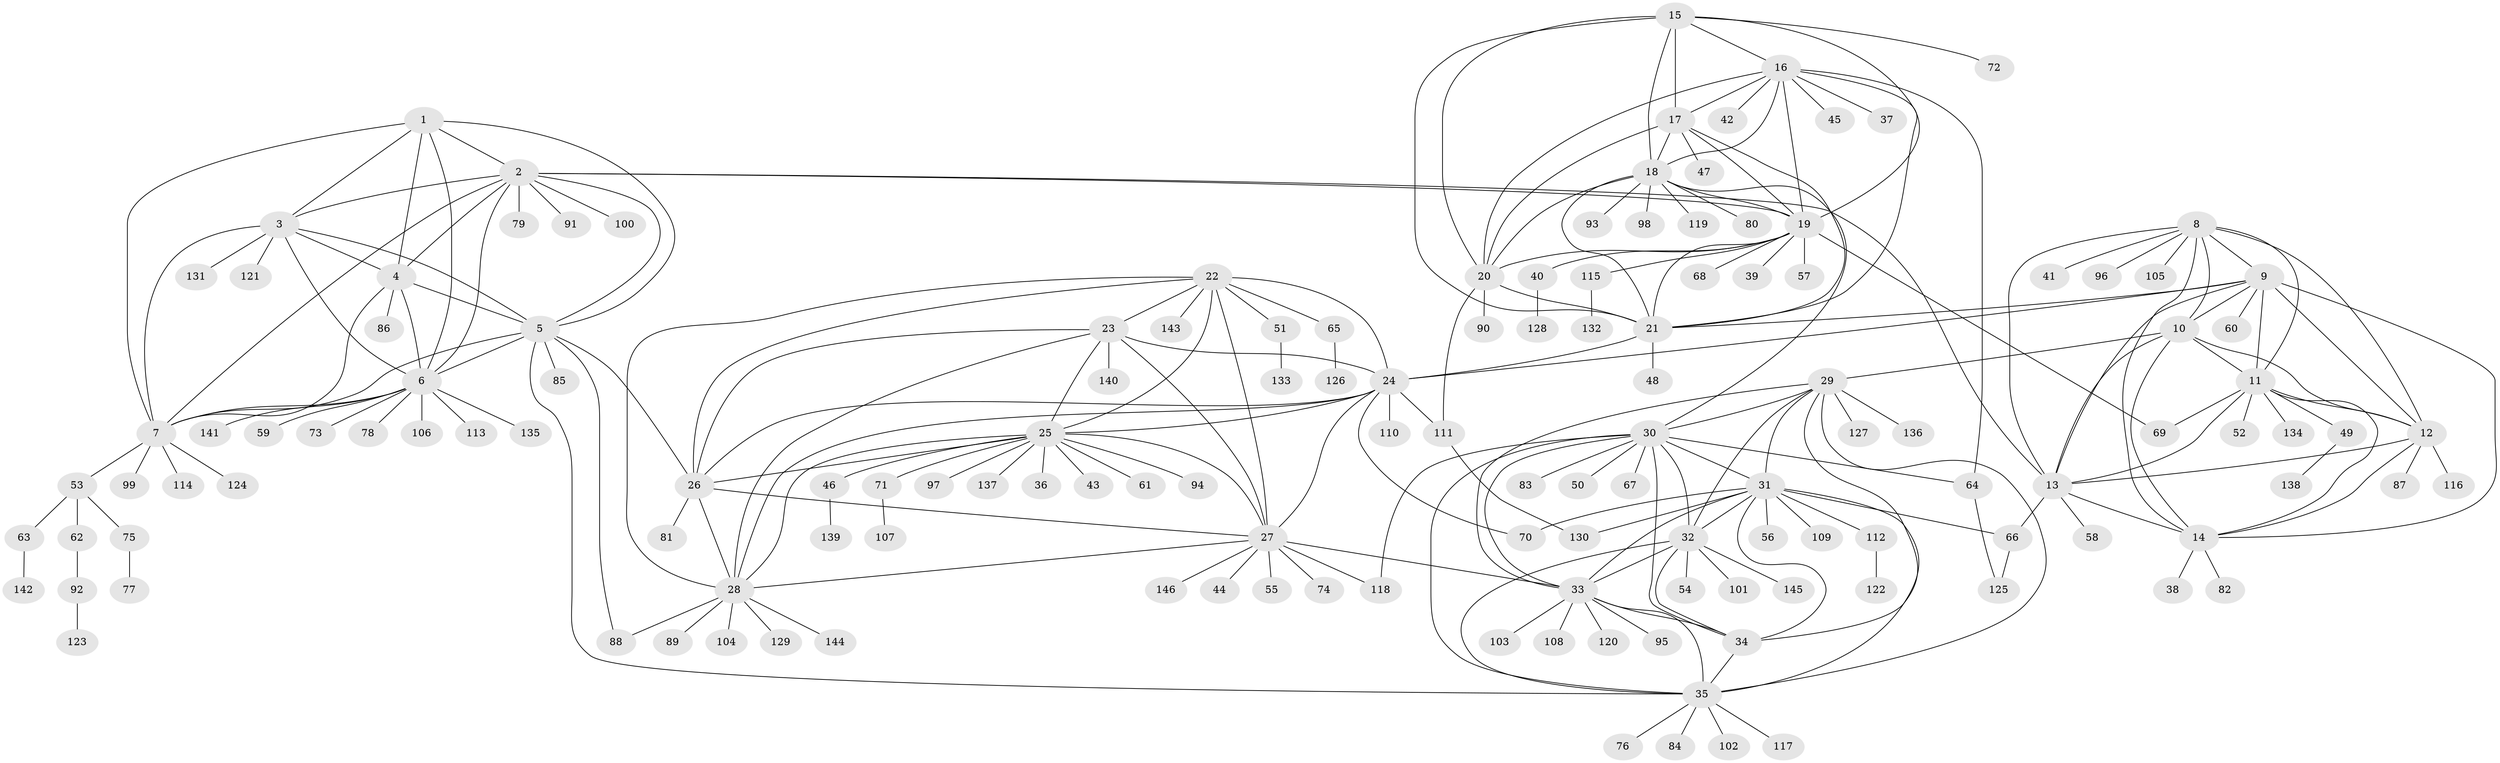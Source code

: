 // Generated by graph-tools (version 1.1) at 2025/50/03/09/25 03:50:28]
// undirected, 146 vertices, 235 edges
graph export_dot {
graph [start="1"]
  node [color=gray90,style=filled];
  1;
  2;
  3;
  4;
  5;
  6;
  7;
  8;
  9;
  10;
  11;
  12;
  13;
  14;
  15;
  16;
  17;
  18;
  19;
  20;
  21;
  22;
  23;
  24;
  25;
  26;
  27;
  28;
  29;
  30;
  31;
  32;
  33;
  34;
  35;
  36;
  37;
  38;
  39;
  40;
  41;
  42;
  43;
  44;
  45;
  46;
  47;
  48;
  49;
  50;
  51;
  52;
  53;
  54;
  55;
  56;
  57;
  58;
  59;
  60;
  61;
  62;
  63;
  64;
  65;
  66;
  67;
  68;
  69;
  70;
  71;
  72;
  73;
  74;
  75;
  76;
  77;
  78;
  79;
  80;
  81;
  82;
  83;
  84;
  85;
  86;
  87;
  88;
  89;
  90;
  91;
  92;
  93;
  94;
  95;
  96;
  97;
  98;
  99;
  100;
  101;
  102;
  103;
  104;
  105;
  106;
  107;
  108;
  109;
  110;
  111;
  112;
  113;
  114;
  115;
  116;
  117;
  118;
  119;
  120;
  121;
  122;
  123;
  124;
  125;
  126;
  127;
  128;
  129;
  130;
  131;
  132;
  133;
  134;
  135;
  136;
  137;
  138;
  139;
  140;
  141;
  142;
  143;
  144;
  145;
  146;
  1 -- 2;
  1 -- 3;
  1 -- 4;
  1 -- 5;
  1 -- 6;
  1 -- 7;
  2 -- 3;
  2 -- 4;
  2 -- 5;
  2 -- 6;
  2 -- 7;
  2 -- 13;
  2 -- 19;
  2 -- 79;
  2 -- 91;
  2 -- 100;
  3 -- 4;
  3 -- 5;
  3 -- 6;
  3 -- 7;
  3 -- 121;
  3 -- 131;
  4 -- 5;
  4 -- 6;
  4 -- 7;
  4 -- 86;
  5 -- 6;
  5 -- 7;
  5 -- 26;
  5 -- 35;
  5 -- 85;
  5 -- 88;
  6 -- 7;
  6 -- 59;
  6 -- 73;
  6 -- 78;
  6 -- 106;
  6 -- 113;
  6 -- 135;
  6 -- 141;
  7 -- 53;
  7 -- 99;
  7 -- 114;
  7 -- 124;
  8 -- 9;
  8 -- 10;
  8 -- 11;
  8 -- 12;
  8 -- 13;
  8 -- 14;
  8 -- 41;
  8 -- 96;
  8 -- 105;
  9 -- 10;
  9 -- 11;
  9 -- 12;
  9 -- 13;
  9 -- 14;
  9 -- 21;
  9 -- 24;
  9 -- 60;
  10 -- 11;
  10 -- 12;
  10 -- 13;
  10 -- 14;
  10 -- 29;
  11 -- 12;
  11 -- 13;
  11 -- 14;
  11 -- 49;
  11 -- 52;
  11 -- 69;
  11 -- 134;
  12 -- 13;
  12 -- 14;
  12 -- 87;
  12 -- 116;
  13 -- 14;
  13 -- 58;
  13 -- 66;
  14 -- 38;
  14 -- 82;
  15 -- 16;
  15 -- 17;
  15 -- 18;
  15 -- 19;
  15 -- 20;
  15 -- 21;
  15 -- 72;
  16 -- 17;
  16 -- 18;
  16 -- 19;
  16 -- 20;
  16 -- 21;
  16 -- 37;
  16 -- 42;
  16 -- 45;
  16 -- 64;
  17 -- 18;
  17 -- 19;
  17 -- 20;
  17 -- 21;
  17 -- 47;
  18 -- 19;
  18 -- 20;
  18 -- 21;
  18 -- 30;
  18 -- 80;
  18 -- 93;
  18 -- 98;
  18 -- 119;
  19 -- 20;
  19 -- 21;
  19 -- 39;
  19 -- 40;
  19 -- 57;
  19 -- 68;
  19 -- 69;
  19 -- 115;
  20 -- 21;
  20 -- 90;
  20 -- 111;
  21 -- 24;
  21 -- 48;
  22 -- 23;
  22 -- 24;
  22 -- 25;
  22 -- 26;
  22 -- 27;
  22 -- 28;
  22 -- 51;
  22 -- 65;
  22 -- 143;
  23 -- 24;
  23 -- 25;
  23 -- 26;
  23 -- 27;
  23 -- 28;
  23 -- 140;
  24 -- 25;
  24 -- 26;
  24 -- 27;
  24 -- 28;
  24 -- 70;
  24 -- 110;
  24 -- 111;
  25 -- 26;
  25 -- 27;
  25 -- 28;
  25 -- 36;
  25 -- 43;
  25 -- 46;
  25 -- 61;
  25 -- 71;
  25 -- 94;
  25 -- 97;
  25 -- 137;
  26 -- 27;
  26 -- 28;
  26 -- 81;
  27 -- 28;
  27 -- 33;
  27 -- 44;
  27 -- 55;
  27 -- 74;
  27 -- 118;
  27 -- 146;
  28 -- 88;
  28 -- 89;
  28 -- 104;
  28 -- 129;
  28 -- 144;
  29 -- 30;
  29 -- 31;
  29 -- 32;
  29 -- 33;
  29 -- 34;
  29 -- 35;
  29 -- 127;
  29 -- 136;
  30 -- 31;
  30 -- 32;
  30 -- 33;
  30 -- 34;
  30 -- 35;
  30 -- 50;
  30 -- 64;
  30 -- 67;
  30 -- 83;
  30 -- 118;
  31 -- 32;
  31 -- 33;
  31 -- 34;
  31 -- 35;
  31 -- 56;
  31 -- 66;
  31 -- 70;
  31 -- 109;
  31 -- 112;
  31 -- 130;
  32 -- 33;
  32 -- 34;
  32 -- 35;
  32 -- 54;
  32 -- 101;
  32 -- 145;
  33 -- 34;
  33 -- 35;
  33 -- 95;
  33 -- 103;
  33 -- 108;
  33 -- 120;
  34 -- 35;
  35 -- 76;
  35 -- 84;
  35 -- 102;
  35 -- 117;
  40 -- 128;
  46 -- 139;
  49 -- 138;
  51 -- 133;
  53 -- 62;
  53 -- 63;
  53 -- 75;
  62 -- 92;
  63 -- 142;
  64 -- 125;
  65 -- 126;
  66 -- 125;
  71 -- 107;
  75 -- 77;
  92 -- 123;
  111 -- 130;
  112 -- 122;
  115 -- 132;
}
